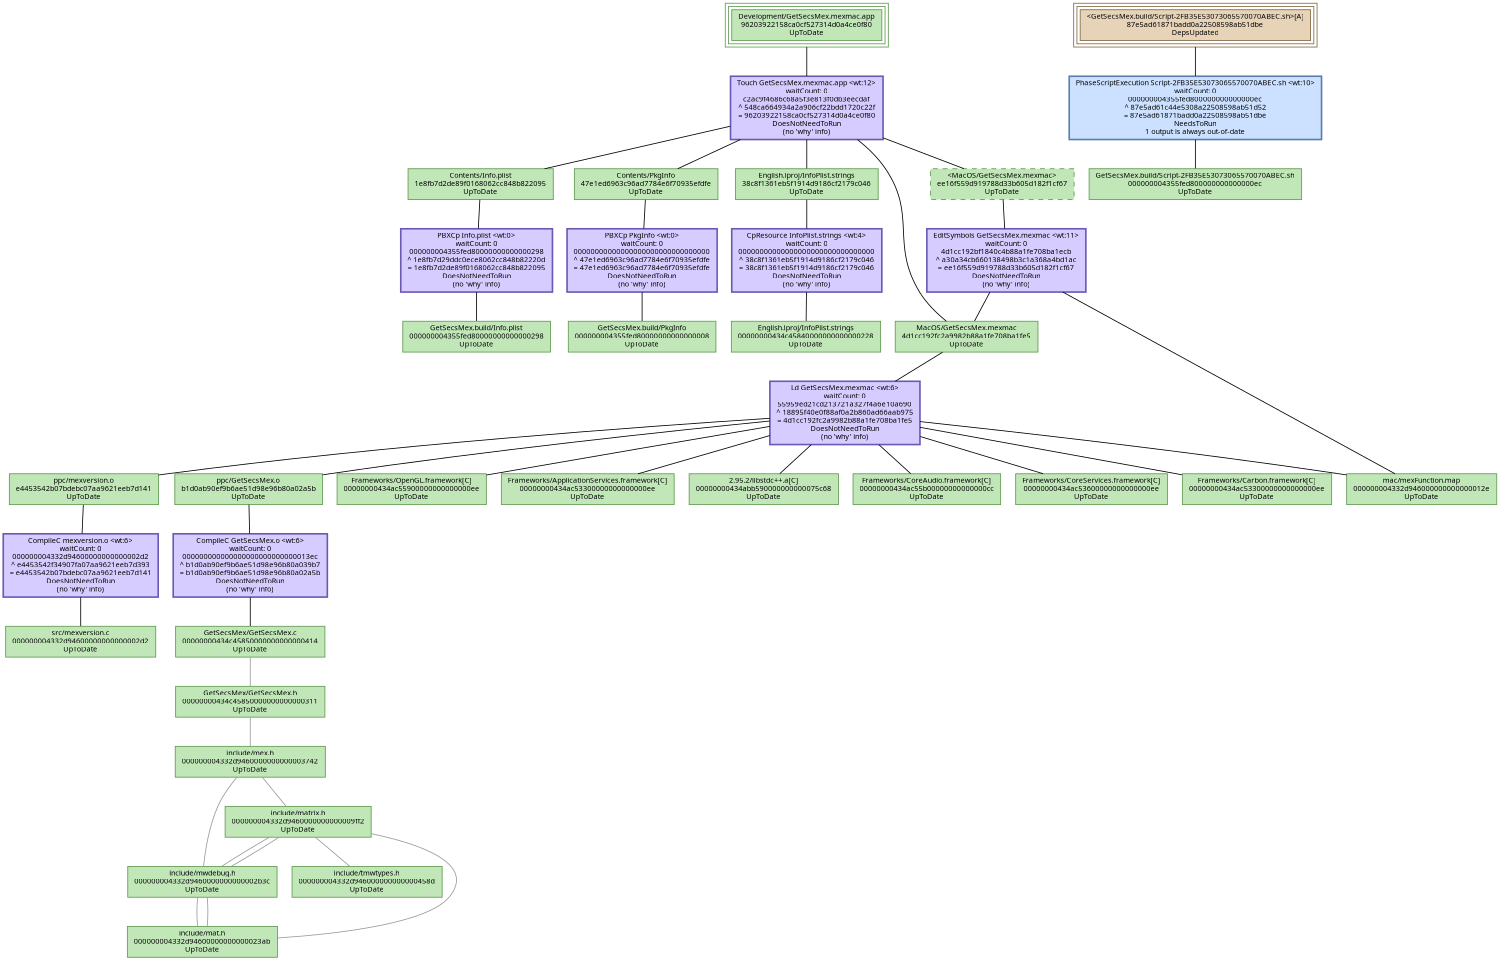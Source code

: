 digraph GetSecsMex {
   size = "10.000000,8.500000";
   concentrate = false;

   node [ shape = box, style = filled, color = "0.3 0.5 0.6", fillcolor = "0.3 0.2 0.9", fontname = "Monaco", fontsize = "9" ];
   n00001 [ label = "Development/GetSecsMex.mexmac.app\n96203922158ca0cf527314d0a4ce0f80\nUpToDate", peripheries = 3 ];
   n00002 [ label = "Contents/Info.plist\n1e8fb7d2de89f0168062cc848b822095\nUpToDate" ];
   n00003 [ label = "GetSecsMex.build/Info.plist\n000000004355fed80000000000000298\nUpToDate" ];
   n00004 [ label = "Contents/PkgInfo\n47e1ed6963c96ad7784e6f70935efdfe\nUpToDate" ];
   n00005 [ label = "GetSecsMex.build/PkgInfo\n000000004355fed80000000000000008\nUpToDate" ];
   n00006 [ label = "English.lproj/InfoPlist.strings\n38c8f1361eb5f1914d9186cf2179c046\nUpToDate" ];
   n00007 [ label = "English.lproj/InfoPlist.strings\n00000000434c45840000000000000228\nUpToDate" ];
   n00008 [ label = "ppc/mexversion.o\ne4453542b07bdebc07aa9621eeb7d141\nUpToDate" ];
   n00009 [ label = "src/mexversion.c\n000000004332d94600000000000002d2\nUpToDate" ];
   n00010 [ label = "ppc/GetSecsMex.o\nb1d0ab90ef9b6ae51d98e96b80a02a5b\nUpToDate" ];
   n00011 [ label = "GetSecsMex/GetSecsMex.c\n00000000434c45850000000000000414\nUpToDate" ];
   n00012 [ label = "MacOS/GetSecsMex.mexmac\n4d1cc192fc2a9982b88a1fe708ba1fe5\nUpToDate" ];
   n00013 [ label = "Frameworks/OpenGL.framework[C]\n00000000434ac55900000000000000ee\nUpToDate" ];
   n00014 [ label = "Frameworks/ApplicationServices.framework[C]\n00000000434ac53300000000000000ee\nUpToDate" ];
   n00015 [ label = "2.95.2/libstdc++.a[C]\n00000000434abb590000000000075c68\nUpToDate" ];
   n00016 [ label = "Frameworks/CoreAudio.framework[C]\n00000000434ac55b00000000000000cc\nUpToDate" ];
   n00017 [ label = "Frameworks/CoreServices.framework[C]\n00000000434ac53600000000000000ee\nUpToDate" ];
   n00018 [ label = "Frameworks/Carbon.framework[C]\n00000000434ac53300000000000000ee\nUpToDate" ];
   n00019 [ label = "mac/mexFunction.map\n000000004332d946000000000000012e\nUpToDate" ];
   n00020 [ label = "<GetSecsMex.build/Script-2FB35E53073065570070ABEC.sh>[A]\n87e5ad61871badd0a22508598ab51dbe\nDepsUpdated", color = "0.1 0.5 0.5", fillcolor = "0.1 0.2 0.9", peripheries = 3 ];
   n00021 [ label = "GetSecsMex.build/Script-2FB35E53073065570070ABEC.sh\n000000004355fed800000000000000ec\nUpToDate" ];
   n00022 [ label = "<MacOS/GetSecsMex.mexmac>\nee16f559d919788d33b605d182f1cf67\nUpToDate", style = "filled,dashed" ];
   n00023 [ label = "GetSecsMex/GetSecsMex.h\n00000000434c45850000000000000311\nUpToDate" ];
   n00024 [ label = "include/mex.h\n000000004332d9460000000000003742\nUpToDate" ];
   n00025 [ label = "include/matrix.h\n000000004332d9460000000000009ff2\nUpToDate" ];
   n00026 [ label = "include/mwdebug.h\n000000004332d9460000000000002b3c\nUpToDate" ];
   n00027 [ label = "include/tmwtypes.h\n000000004332d946000000000000458d\nUpToDate" ];
   n00028 [ label = "include/mat.h\n000000004332d94600000000000023ab\nUpToDate" ];

   node [ shape = box, style = "filled,bold", color = "0.7 0.5 0.7", fillcolor = "0.7 0.2 1.0", fontname = "Monaco", fontsize = "9" ];
   c00001 [ label = "PBXCp Info.plist <wt:0>\nwaitCount: 0\n000000004355fed80000000000000298\n^ 1e8fb7d29ddc0ece8062cc848b82220d\n= 1e8fb7d2de89f0168062cc848b822095\nDoesNotNeedToRun\n(no 'why' info)" ];
   c00002 [ label = "PBXCp PkgInfo <wt:0>\nwaitCount: 0\n00000000000000000000000000000000\n^ 47e1ed6963c96ad7784e6f70935efdfe\n= 47e1ed6963c96ad7784e6f70935efdfe\nDoesNotNeedToRun\n(no 'why' info)" ];
   c00003 [ label = "CpResource InfoPlist.strings <wt:4>\nwaitCount: 0\n00000000000000000000000000000000\n^ 38c8f1361eb5f1914d9186cf2179c046\n= 38c8f1361eb5f1914d9186cf2179c046\nDoesNotNeedToRun\n(no 'why' info)" ];
   c00004 [ label = "CompileC mexversion.o <wt:6>\nwaitCount: 0\n000000004332d94600000000000002d2\n^ e4453542f34907fa07aa9621eeb7d393\n= e4453542b07bdebc07aa9621eeb7d141\nDoesNotNeedToRun\n(no 'why' info)" ];
   c00005 [ label = "CompileC GetSecsMex.o <wt:6>\nwaitCount: 0\n000000000000000000000000000013ec\n^ b1d0ab90ef9b6ae51d98e96b80a039b7\n= b1d0ab90ef9b6ae51d98e96b80a02a5b\nDoesNotNeedToRun\n(no 'why' info)" ];
   c00006 [ label = "Ld GetSecsMex.mexmac <wt:6>\nwaitCount: 0\n55959ed21cd213721a327f4a6e10a690\n^ 18895f40e0f88af0a2b860ad66aab975\n= 4d1cc192fc2a9982b88a1fe708ba1fe5\nDoesNotNeedToRun\n(no 'why' info)" ];
   c00007 [ label = "PhaseScriptExecution Script-2FB35E53073065570070ABEC.sh <wt:10>\nwaitCount: 0\n000000004355fed800000000000000ec\n^ 87e5ad61c44e5308a22508598ab51d52\n= 87e5ad61871badd0a22508598ab51dbe\nNeedsToRun\n1 output is always out-of-date", color = "0.6 0.5 0.7", fillcolor = "0.6 0.2 1.0" ];
   c00008 [ label = "EditSymbols GetSecsMex.mexmac <wt:11>\nwaitCount: 0\n4d1cc192bf1840c4b88a1fe708ba1ecb\n^ a30a34cb660138498b3c1a368a4bd1ac\n= ee16f559d919788d33b605d182f1cf67\nDoesNotNeedToRun\n(no 'why' info)" ];
   c00009 [ label = "Touch GetSecsMex.mexmac.app <wt:12>\nwaitCount: 0\nc2ac9f4686c68a5f3e813f0db3eecdaf\n^ 548ca664934a2a906cf22bdd1720c22f\n= 96203922158ca0cf527314d0a4ce0f80\nDoesNotNeedToRun\n(no 'why' info)" ];

   edge [ style = solid, color = black, arrowhead = none, arrowtail = normal ];
   n00001 -> { c00009 };
   n00002 -> { c00001 };
   n00004 -> { c00002 };
   n00006 -> { c00003 };
   n00008 -> { c00004 };
   n00010 -> { c00005 };
   n00012 -> { c00006 };
   n00020 -> { c00007 };
   n00022 -> { c00008 };
   c00001 -> { n00003 };
   c00002 -> { n00005 n00005 };
   c00003 -> { n00007 n00007 };
   c00004 -> { n00009 };
   c00005 -> { n00011 };
   c00006 -> { n00008 n00010 n00013 n00014 n00015 n00016 n00017 n00018 n00019 };
   c00007 -> { n00021 };
   c00008 -> { n00012 n00019 };
   c00009 -> { n00002 n00004 n00006 n00012 n00022 };

   edge [ style = solid, color = gray60, arrowhead = none, arrowtail = normal ];
   n00011 -> { n00023 };
   n00023 -> { n00024 };
   n00024 -> { n00025 n00025 n00026 };
   n00025 -> { n00027 n00026 };
   n00026 -> { n00025 n00028 };
   n00028 -> { n00025 n00026 };
}

